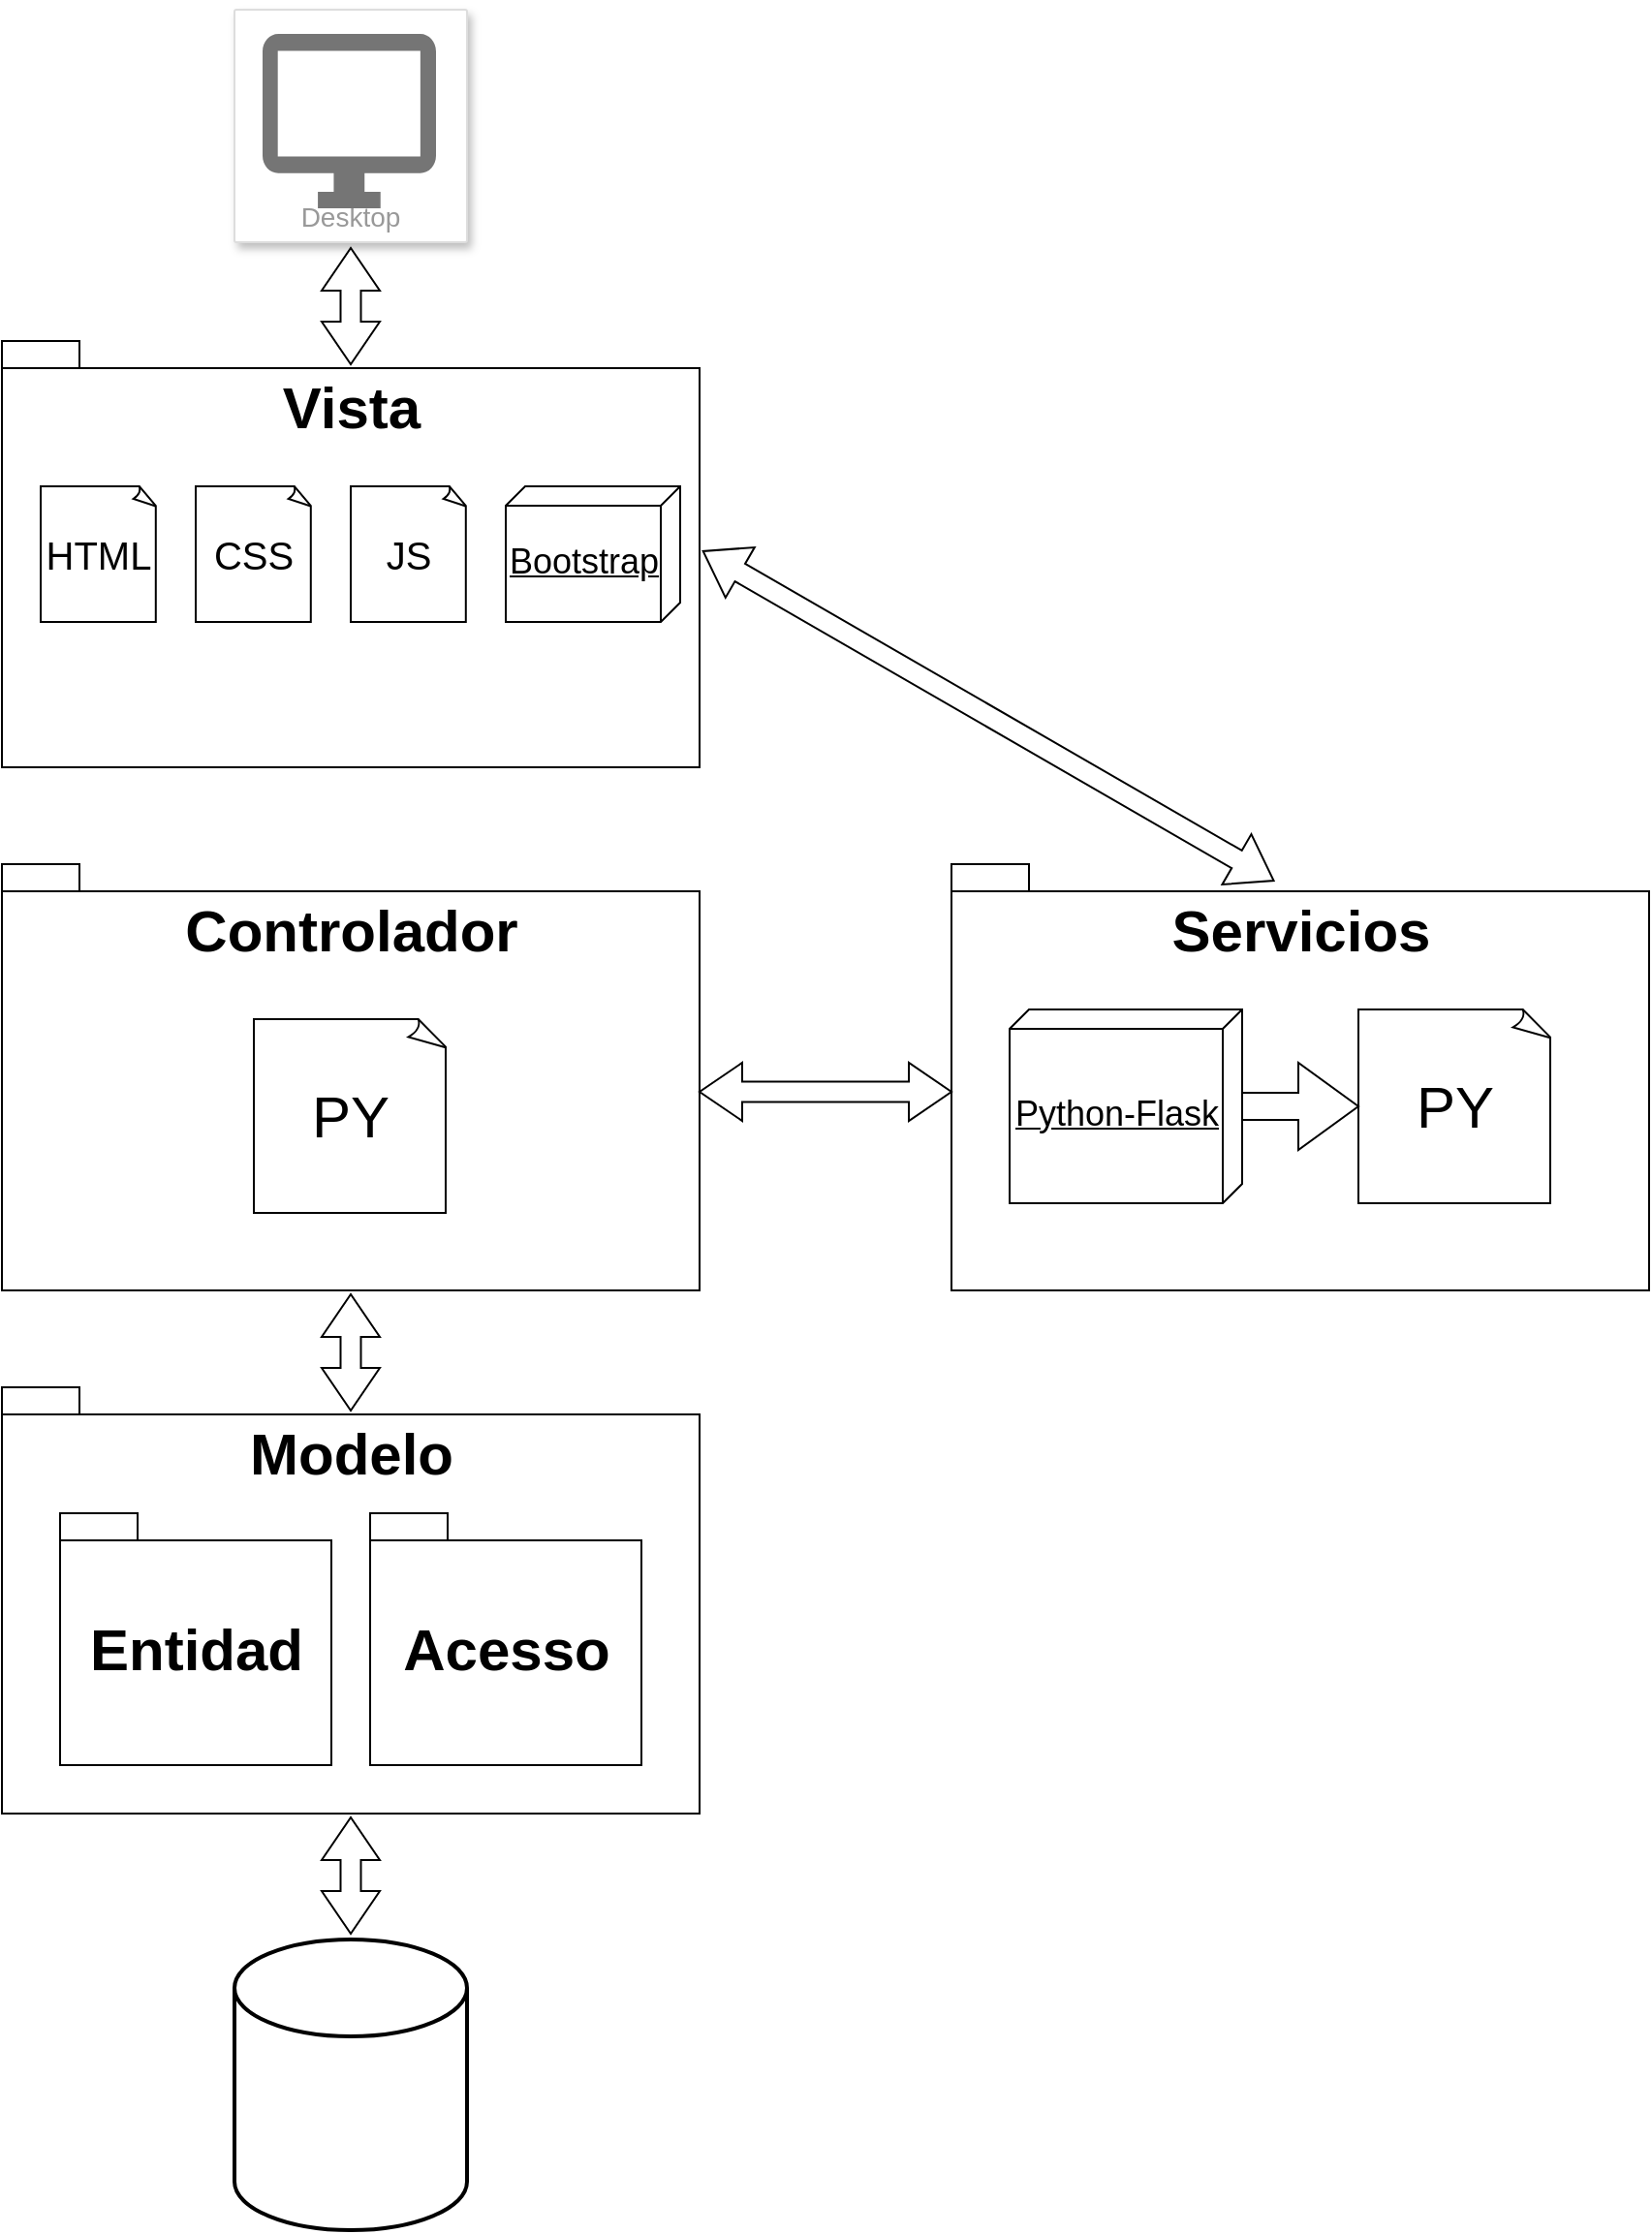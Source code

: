 <mxfile version="20.3.1" type="github" pages="3">
  <diagram id="1ODiky8oOXQyALTsi6lV" name="MVC">
    <mxGraphModel dx="942" dy="582" grid="1" gridSize="10" guides="1" tooltips="1" connect="1" arrows="1" fold="1" page="1" pageScale="1" pageWidth="827" pageHeight="1169" math="0" shadow="0">
      <root>
        <mxCell id="0" />
        <mxCell id="1" parent="0" />
        <mxCell id="aVxNvfsXQ5dD_XpQHYoW-1" value="&lt;font style=&quot;font-size: 30px;&quot;&gt;Vista&lt;/font&gt;" style="shape=folder;fontStyle=1;spacingTop=10;tabWidth=40;tabHeight=14;tabPosition=left;html=1;verticalAlign=top;" parent="1" vertex="1">
          <mxGeometry x="200" y="185" width="360" height="220" as="geometry" />
        </mxCell>
        <mxCell id="aVxNvfsXQ5dD_XpQHYoW-3" value="Desktop" style="strokeColor=#dddddd;shadow=1;strokeWidth=1;rounded=1;absoluteArcSize=1;arcSize=2;labelPosition=center;verticalLabelPosition=middle;align=center;verticalAlign=bottom;spacingLeft=0;fontColor=#999999;fontSize=14;whiteSpace=wrap;spacingBottom=2;" parent="1" vertex="1">
          <mxGeometry x="320" y="14" width="120" height="120" as="geometry" />
        </mxCell>
        <mxCell id="aVxNvfsXQ5dD_XpQHYoW-4" value="" style="sketch=0;dashed=0;connectable=0;html=1;fillColor=#757575;strokeColor=none;shape=mxgraph.gcp2.desktop;part=1;" parent="aVxNvfsXQ5dD_XpQHYoW-3" vertex="1">
          <mxGeometry x="0.5" width="89.5" height="90" relative="1" as="geometry">
            <mxPoint x="-45.5" y="12.5" as="offset" />
          </mxGeometry>
        </mxCell>
        <mxCell id="aVxNvfsXQ5dD_XpQHYoW-5" value="Controlador" style="shape=folder;fontStyle=1;spacingTop=10;tabWidth=40;tabHeight=14;tabPosition=left;html=1;horizontal=1;verticalAlign=top;fontSize=30;" parent="1" vertex="1">
          <mxGeometry x="200" y="455" width="360" height="220" as="geometry" />
        </mxCell>
        <UserObject label="Modelo" link="data:page/id,ZQmIOgsKu20kKeS-N8xk" id="aVxNvfsXQ5dD_XpQHYoW-6">
          <mxCell style="shape=folder;fontStyle=1;spacingTop=10;tabWidth=40;tabHeight=14;tabPosition=left;html=1;verticalAlign=top;fontSize=30;" parent="1" vertex="1">
            <mxGeometry x="200" y="725" width="360" height="220" as="geometry" />
          </mxCell>
        </UserObject>
        <mxCell id="aVxNvfsXQ5dD_XpQHYoW-7" value="" style="strokeWidth=2;html=1;shape=mxgraph.flowchart.database;whiteSpace=wrap;" parent="1" vertex="1">
          <mxGeometry x="320" y="1010" width="120" height="150" as="geometry" />
        </mxCell>
        <mxCell id="aVxNvfsXQ5dD_XpQHYoW-8" value="" style="html=1;shadow=0;dashed=0;align=center;verticalAlign=middle;shape=mxgraph.arrows2.twoWayArrow;dy=0.65;dx=22;rotation=90;" parent="1" vertex="1">
          <mxGeometry x="350" y="152" width="60" height="30" as="geometry" />
        </mxCell>
        <mxCell id="aVxNvfsXQ5dD_XpQHYoW-9" value="" style="html=1;shadow=0;dashed=0;align=center;verticalAlign=middle;shape=mxgraph.arrows2.twoWayArrow;dy=0.65;dx=22;rotation=30;" parent="1" vertex="1">
          <mxGeometry x="539.06" y="363.5" width="340" height="30" as="geometry" />
        </mxCell>
        <mxCell id="aVxNvfsXQ5dD_XpQHYoW-10" value="" style="html=1;shadow=0;dashed=0;align=center;verticalAlign=middle;shape=mxgraph.arrows2.twoWayArrow;dy=0.65;dx=22;rotation=90;" parent="1" vertex="1">
          <mxGeometry x="350" y="692" width="60" height="30" as="geometry" />
        </mxCell>
        <mxCell id="aVxNvfsXQ5dD_XpQHYoW-11" value="" style="html=1;shadow=0;dashed=0;align=center;verticalAlign=middle;shape=mxgraph.arrows2.twoWayArrow;dy=0.65;dx=22;rotation=90;" parent="1" vertex="1">
          <mxGeometry x="350" y="962" width="60" height="30" as="geometry" />
        </mxCell>
        <UserObject label="Entidad" link="data:page/id,ZQmIOgsKu20kKeS-N8xk" id="aVxNvfsXQ5dD_XpQHYoW-12">
          <mxCell style="shape=folder;fontStyle=1;spacingTop=10;tabWidth=40;tabHeight=14;tabPosition=left;html=1;fontSize=30;verticalAlign=middle;" parent="1" vertex="1">
            <mxGeometry x="230" y="790" width="140" height="130" as="geometry" />
          </mxCell>
        </UserObject>
        <UserObject label="Acesso" link="data:page/id,wxJ6CGiqs3Xky6Wcd4wg" id="aVxNvfsXQ5dD_XpQHYoW-13">
          <mxCell style="shape=folder;fontStyle=1;spacingTop=10;tabWidth=40;tabHeight=14;tabPosition=left;html=1;fontSize=30;" parent="1" vertex="1">
            <mxGeometry x="390" y="790" width="140" height="130" as="geometry" />
          </mxCell>
        </UserObject>
        <mxCell id="aVxNvfsXQ5dD_XpQHYoW-14" value="HTML" style="whiteSpace=wrap;html=1;shape=mxgraph.basic.document;fontSize=20;" parent="1" vertex="1">
          <mxGeometry x="220" y="260" width="60" height="70" as="geometry" />
        </mxCell>
        <mxCell id="aVxNvfsXQ5dD_XpQHYoW-15" value="CSS" style="whiteSpace=wrap;html=1;shape=mxgraph.basic.document;fontSize=20;" parent="1" vertex="1">
          <mxGeometry x="300" y="260" width="60" height="70" as="geometry" />
        </mxCell>
        <mxCell id="aVxNvfsXQ5dD_XpQHYoW-16" value="JS" style="whiteSpace=wrap;html=1;shape=mxgraph.basic.document;fontSize=20;" parent="1" vertex="1">
          <mxGeometry x="380" y="260" width="60" height="70" as="geometry" />
        </mxCell>
        <mxCell id="ViVn3gtHiOXWQP1a6J9n-1" value="PY" style="whiteSpace=wrap;html=1;shape=mxgraph.basic.document;fontSize=30;" parent="1" vertex="1">
          <mxGeometry x="330" y="535" width="100" height="100" as="geometry" />
        </mxCell>
        <mxCell id="rZL8dwaJbDFiOQx_lZm5-1" value="Servicios" style="shape=folder;fontStyle=1;spacingTop=10;tabWidth=40;tabHeight=14;tabPosition=left;html=1;horizontal=1;verticalAlign=top;fontSize=30;" vertex="1" parent="1">
          <mxGeometry x="690" y="455" width="360" height="220" as="geometry" />
        </mxCell>
        <mxCell id="rZL8dwaJbDFiOQx_lZm5-2" value="PY" style="whiteSpace=wrap;html=1;shape=mxgraph.basic.document;fontSize=30;" vertex="1" parent="1">
          <mxGeometry x="900" y="530" width="100" height="100" as="geometry" />
        </mxCell>
        <mxCell id="rZL8dwaJbDFiOQx_lZm5-4" value="Python-Flask" style="verticalAlign=middle;align=center;spacingTop=8;spacingLeft=2;spacingRight=12;shape=cube;size=10;direction=south;fontStyle=4;html=1;fontSize=18;" vertex="1" parent="1">
          <mxGeometry x="720" y="530" width="120" height="100" as="geometry" />
        </mxCell>
        <mxCell id="rZL8dwaJbDFiOQx_lZm5-5" value="" style="html=1;shadow=0;dashed=0;align=center;verticalAlign=middle;shape=mxgraph.arrows2.arrow;dy=0.69;dx=31;notch=0;fontSize=18;" vertex="1" parent="1">
          <mxGeometry x="840" y="557.5" width="60" height="45" as="geometry" />
        </mxCell>
        <mxCell id="rZL8dwaJbDFiOQx_lZm5-6" value="Bootstrap" style="verticalAlign=middle;align=center;spacingTop=8;spacingLeft=2;spacingRight=12;shape=cube;size=10;direction=south;fontStyle=4;html=1;fontSize=18;" vertex="1" parent="1">
          <mxGeometry x="460" y="260" width="90" height="70" as="geometry" />
        </mxCell>
        <mxCell id="rZL8dwaJbDFiOQx_lZm5-9" value="" style="html=1;shadow=0;dashed=0;align=center;verticalAlign=middle;shape=mxgraph.arrows2.twoWayArrow;dy=0.65;dx=22;rotation=0;" vertex="1" parent="1">
          <mxGeometry x="560" y="557.5" width="130" height="30" as="geometry" />
        </mxCell>
      </root>
    </mxGraphModel>
  </diagram>
  <diagram id="ZQmIOgsKu20kKeS-N8xk" name="Entidad">
    <mxGraphModel dx="942" dy="582" grid="1" gridSize="10" guides="1" tooltips="1" connect="1" arrows="1" fold="1" page="1" pageScale="1" pageWidth="827" pageHeight="1169" math="0" shadow="0">
      <root>
        <mxCell id="0" />
        <mxCell id="1" parent="0" />
        <mxCell id="O44qeDZg5T21y-bxiSzC-1" value="Entidad" style="shape=folder;fontStyle=1;spacingTop=10;tabWidth=40;tabHeight=14;tabPosition=left;html=1;fontSize=30;verticalAlign=top;" parent="1" vertex="1">
          <mxGeometry x="40" y="40" width="760" height="500" as="geometry" />
        </mxCell>
        <mxCell id="O44qeDZg5T21y-bxiSzC-2" value="Proveedores" style="swimlane;childLayout=stackLayout;horizontal=1;startSize=30;horizontalStack=0;rounded=1;fontSize=14;fontStyle=0;strokeWidth=2;resizeParent=0;resizeLast=1;shadow=0;dashed=0;align=center;verticalAlign=top;" parent="1" vertex="1">
          <mxGeometry x="160" y="120" width="160" height="120" as="geometry" />
        </mxCell>
        <mxCell id="O44qeDZg5T21y-bxiSzC-3" value="Id_Proveedores&#xa;Nombre&#xa;NIT&#xa;Telefono&#xa;Email" style="align=left;strokeColor=none;fillColor=none;spacingLeft=4;fontSize=12;verticalAlign=top;resizable=0;rotatable=0;part=1;" parent="O44qeDZg5T21y-bxiSzC-2" vertex="1">
          <mxGeometry y="30" width="160" height="90" as="geometry" />
        </mxCell>
        <mxCell id="O44qeDZg5T21y-bxiSzC-4" value="Items" style="swimlane;childLayout=stackLayout;horizontal=1;startSize=30;horizontalStack=0;rounded=1;fontSize=14;fontStyle=0;strokeWidth=2;resizeParent=0;resizeLast=1;shadow=0;dashed=0;align=center;verticalAlign=top;" parent="1" vertex="1">
          <mxGeometry x="520" y="120" width="160" height="130" as="geometry" />
        </mxCell>
        <mxCell id="O44qeDZg5T21y-bxiSzC-5" value="Id_Items&#xa;Descripcion&#xa;Cantidad&#xa;Valor_Unitario&#xa;Id_Proveedor&#xa;Id_Personal" style="align=left;strokeColor=none;fillColor=none;spacingLeft=4;fontSize=12;verticalAlign=top;resizable=0;rotatable=0;part=1;" parent="O44qeDZg5T21y-bxiSzC-4" vertex="1">
          <mxGeometry y="30" width="160" height="100" as="geometry" />
        </mxCell>
        <mxCell id="O44qeDZg5T21y-bxiSzC-6" value="Personal" style="swimlane;childLayout=stackLayout;horizontal=1;startSize=30;horizontalStack=0;rounded=1;fontSize=14;fontStyle=0;strokeWidth=2;resizeParent=0;resizeLast=1;shadow=0;dashed=0;align=center;verticalAlign=top;" parent="1" vertex="1">
          <mxGeometry x="160" y="350" width="160" height="160" as="geometry" />
        </mxCell>
        <mxCell id="O44qeDZg5T21y-bxiSzC-7" value="Id_Personal&#xa;Nombres&#xa;Apellidos&#xa;Documento&#xa;Telefono&#xa;Email&#xa;Rol&#xa;Contraseña" style="align=left;strokeColor=none;fillColor=none;spacingLeft=4;fontSize=12;verticalAlign=top;resizable=0;rotatable=0;part=1;" parent="O44qeDZg5T21y-bxiSzC-6" vertex="1">
          <mxGeometry y="30" width="160" height="130" as="geometry" />
        </mxCell>
        <mxCell id="O44qeDZg5T21y-bxiSzC-8" value="" style="edgeStyle=entityRelationEdgeStyle;fontSize=12;html=1;endArrow=ERoneToMany;rounded=0;exitX=1;exitY=0.144;exitDx=0;exitDy=0;exitPerimeter=0;entryX=-0.002;entryY=0.699;entryDx=0;entryDy=0;entryPerimeter=0;verticalAlign=top;" parent="1" source="O44qeDZg5T21y-bxiSzC-3" target="O44qeDZg5T21y-bxiSzC-5" edge="1">
          <mxGeometry width="100" height="100" relative="1" as="geometry">
            <mxPoint x="370" y="320" as="sourcePoint" />
            <mxPoint x="470" y="220" as="targetPoint" />
          </mxGeometry>
        </mxCell>
        <mxCell id="O44qeDZg5T21y-bxiSzC-9" value="" style="edgeStyle=entityRelationEdgeStyle;fontSize=12;html=1;endArrow=ERoneToMany;rounded=0;exitX=1.013;exitY=0.118;exitDx=0;exitDy=0;exitPerimeter=0;entryX=-0.001;entryY=0.832;entryDx=0;entryDy=0;entryPerimeter=0;verticalAlign=top;" parent="1" source="O44qeDZg5T21y-bxiSzC-7" target="O44qeDZg5T21y-bxiSzC-5" edge="1">
          <mxGeometry width="100" height="100" relative="1" as="geometry">
            <mxPoint x="420" y="480" as="sourcePoint" />
            <mxPoint x="520" y="380" as="targetPoint" />
          </mxGeometry>
        </mxCell>
      </root>
    </mxGraphModel>
  </diagram>
  <diagram id="wxJ6CGiqs3Xky6Wcd4wg" name="Acceso">
    <mxGraphModel dx="942" dy="582" grid="1" gridSize="10" guides="1" tooltips="1" connect="1" arrows="1" fold="1" page="1" pageScale="1" pageWidth="827" pageHeight="1169" math="0" shadow="0">
      <root>
        <mxCell id="0" />
        <mxCell id="1" parent="0" />
        <mxCell id="eq92IGWXVq2HXBycMyac-1" value="Acesso" style="shape=folder;fontStyle=1;spacingTop=10;tabWidth=40;tabHeight=14;tabPosition=left;html=1;fontSize=30;verticalAlign=top;" vertex="1" parent="1">
          <mxGeometry x="130" y="380" width="320" height="210" as="geometry" />
        </mxCell>
        <mxCell id="ek6a0NO8xiFl5wwbyyNp-1" value="PY" style="whiteSpace=wrap;html=1;shape=mxgraph.basic.document;fontSize=30;" vertex="1" parent="1">
          <mxGeometry x="330" y="460" width="100" height="100" as="geometry" />
        </mxCell>
        <mxCell id="ek6a0NO8xiFl5wwbyyNp-2" value="Python-Flask&lt;br&gt;SQL" style="verticalAlign=middle;align=center;spacingTop=8;spacingLeft=2;spacingRight=12;shape=cube;size=10;direction=south;fontStyle=4;html=1;fontSize=18;" vertex="1" parent="1">
          <mxGeometry x="150" y="460" width="120" height="100" as="geometry" />
        </mxCell>
        <mxCell id="ek6a0NO8xiFl5wwbyyNp-3" value="" style="html=1;shadow=0;dashed=0;align=center;verticalAlign=middle;shape=mxgraph.arrows2.arrow;dy=0.51;dx=29;notch=0;fontSize=20;" vertex="1" parent="1">
          <mxGeometry x="270" y="482.5" width="60" height="55" as="geometry" />
        </mxCell>
      </root>
    </mxGraphModel>
  </diagram>
</mxfile>
